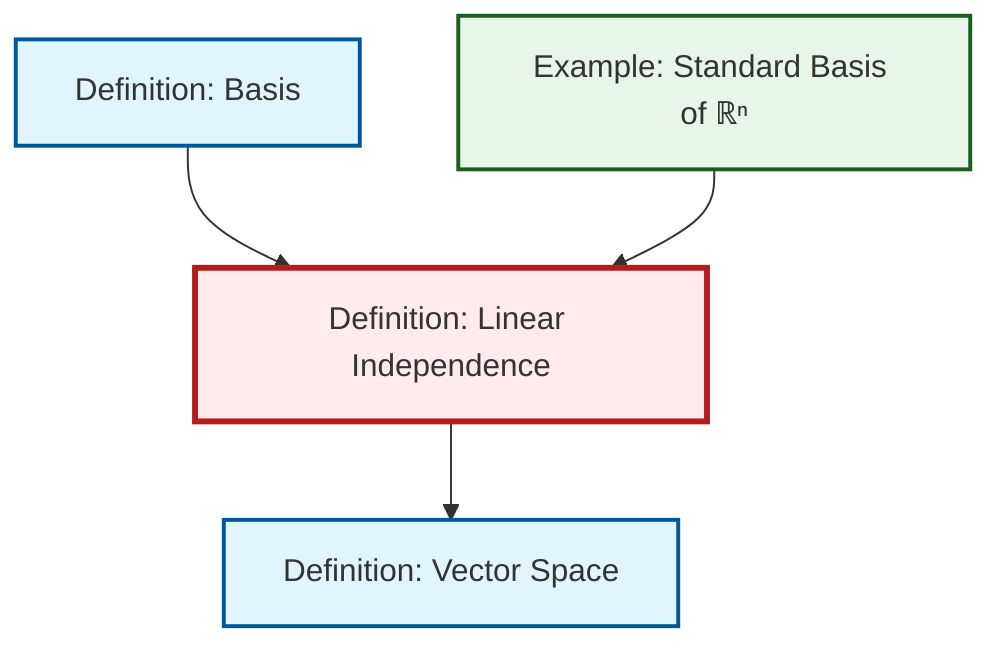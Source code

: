 graph TD
    classDef definition fill:#e1f5fe,stroke:#01579b,stroke-width:2px
    classDef theorem fill:#f3e5f5,stroke:#4a148c,stroke-width:2px
    classDef axiom fill:#fff3e0,stroke:#e65100,stroke-width:2px
    classDef example fill:#e8f5e9,stroke:#1b5e20,stroke-width:2px
    classDef current fill:#ffebee,stroke:#b71c1c,stroke-width:3px
    def-vector-space["Definition: Vector Space"]:::definition
    def-basis["Definition: Basis"]:::definition
    def-linear-independence["Definition: Linear Independence"]:::definition
    ex-standard-basis-rn["Example: Standard Basis of ℝⁿ"]:::example
    def-linear-independence --> def-vector-space
    def-basis --> def-linear-independence
    ex-standard-basis-rn --> def-linear-independence
    class def-linear-independence current